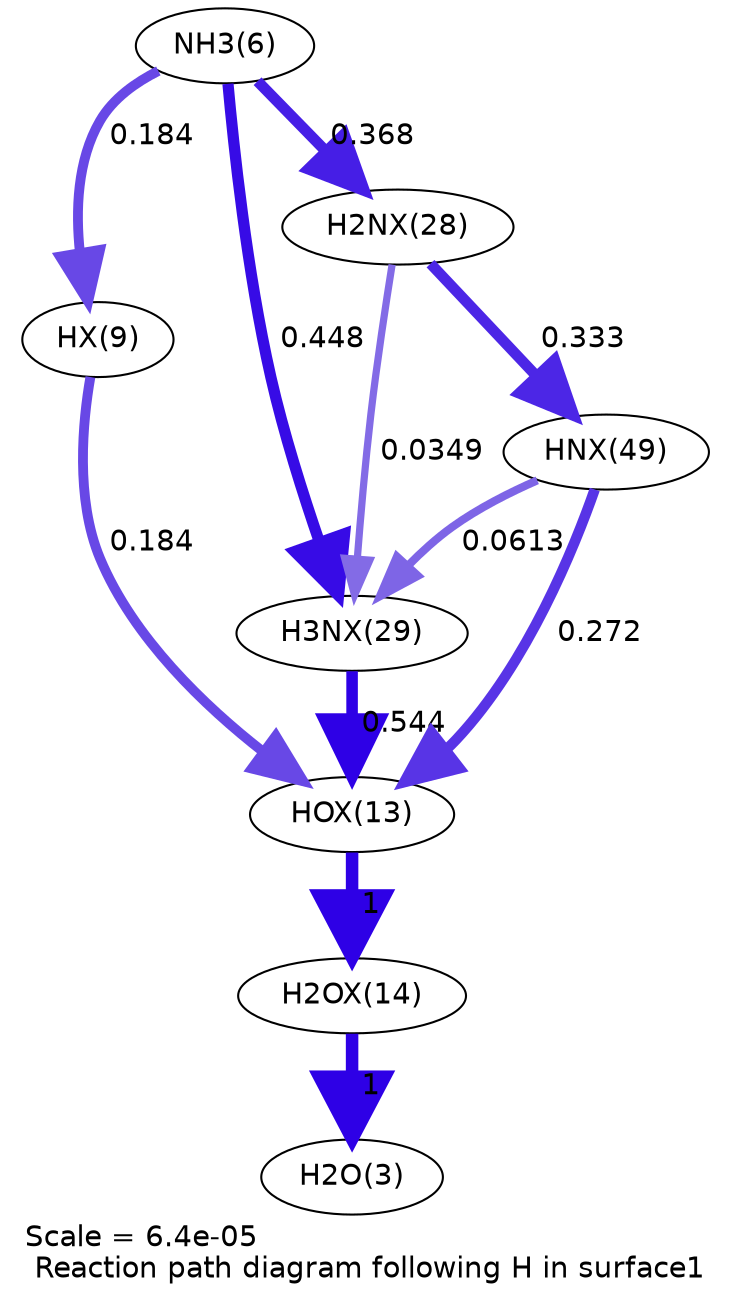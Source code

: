 digraph reaction_paths {
center=1;
s7 -> s12[fontname="Helvetica", penwidth=4.72, arrowsize=2.36, color="0.7, 0.684, 0.9"
, label=" 0.184"];
s7 -> s19[fontname="Helvetica", penwidth=5.25, arrowsize=2.62, color="0.7, 0.868, 0.9"
, label=" 0.368"];
s7 -> s20[fontname="Helvetica", penwidth=5.39, arrowsize=2.7, color="0.7, 0.948, 0.9"
, label=" 0.448"];
s12 -> s14[fontname="Helvetica", penwidth=4.72, arrowsize=2.36, color="0.7, 0.684, 0.9"
, label=" 0.184"];
s19 -> s20[fontname="Helvetica", penwidth=3.47, arrowsize=1.73, color="0.7, 0.535, 0.9"
, label=" 0.0349"];
s19 -> s22[fontname="Helvetica", penwidth=5.17, arrowsize=2.59, color="0.7, 0.833, 0.9"
, label=" 0.333"];
s22 -> s20[fontname="Helvetica", penwidth=3.89, arrowsize=1.95, color="0.7, 0.561, 0.9"
, label=" 0.0613"];
s20 -> s14[fontname="Helvetica", penwidth=5.54, arrowsize=2.77, color="0.7, 1.04, 0.9"
, label=" 0.544"];
s22 -> s14[fontname="Helvetica", penwidth=5.02, arrowsize=2.51, color="0.7, 0.772, 0.9"
, label=" 0.272"];
s14 -> s15[fontname="Helvetica", penwidth=6, arrowsize=3, color="0.7, 1.5, 0.9"
, label=" 1"];
s15 -> s4[fontname="Helvetica", penwidth=6, arrowsize=3, color="0.7, 1.5, 0.9"
, label=" 1"];
s4 [ fontname="Helvetica", label="H2O(3)"];
s7 [ fontname="Helvetica", label="NH3(6)"];
s12 [ fontname="Helvetica", label="HX(9)"];
s14 [ fontname="Helvetica", label="HOX(13)"];
s15 [ fontname="Helvetica", label="H2OX(14)"];
s19 [ fontname="Helvetica", label="H2NX(28)"];
s20 [ fontname="Helvetica", label="H3NX(29)"];
s22 [ fontname="Helvetica", label="HNX(49)"];
 label = "Scale = 6.4e-05\l Reaction path diagram following H in surface1";
 fontname = "Helvetica";
}
